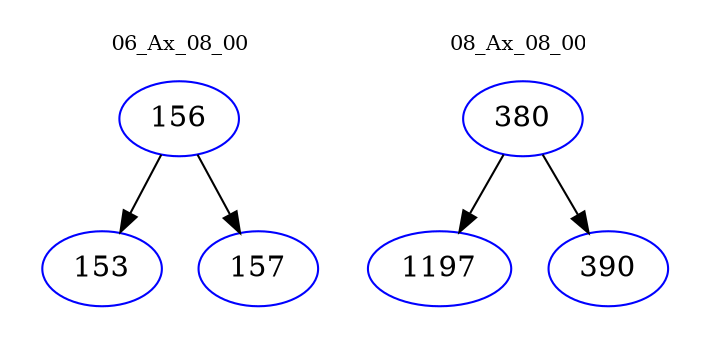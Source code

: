 digraph{
subgraph cluster_0 {
color = white
label = "06_Ax_08_00";
fontsize=10;
T0_156 [label="156", color="blue"]
T0_156 -> T0_153 [color="black"]
T0_153 [label="153", color="blue"]
T0_156 -> T0_157 [color="black"]
T0_157 [label="157", color="blue"]
}
subgraph cluster_1 {
color = white
label = "08_Ax_08_00";
fontsize=10;
T1_380 [label="380", color="blue"]
T1_380 -> T1_1197 [color="black"]
T1_1197 [label="1197", color="blue"]
T1_380 -> T1_390 [color="black"]
T1_390 [label="390", color="blue"]
}
}
